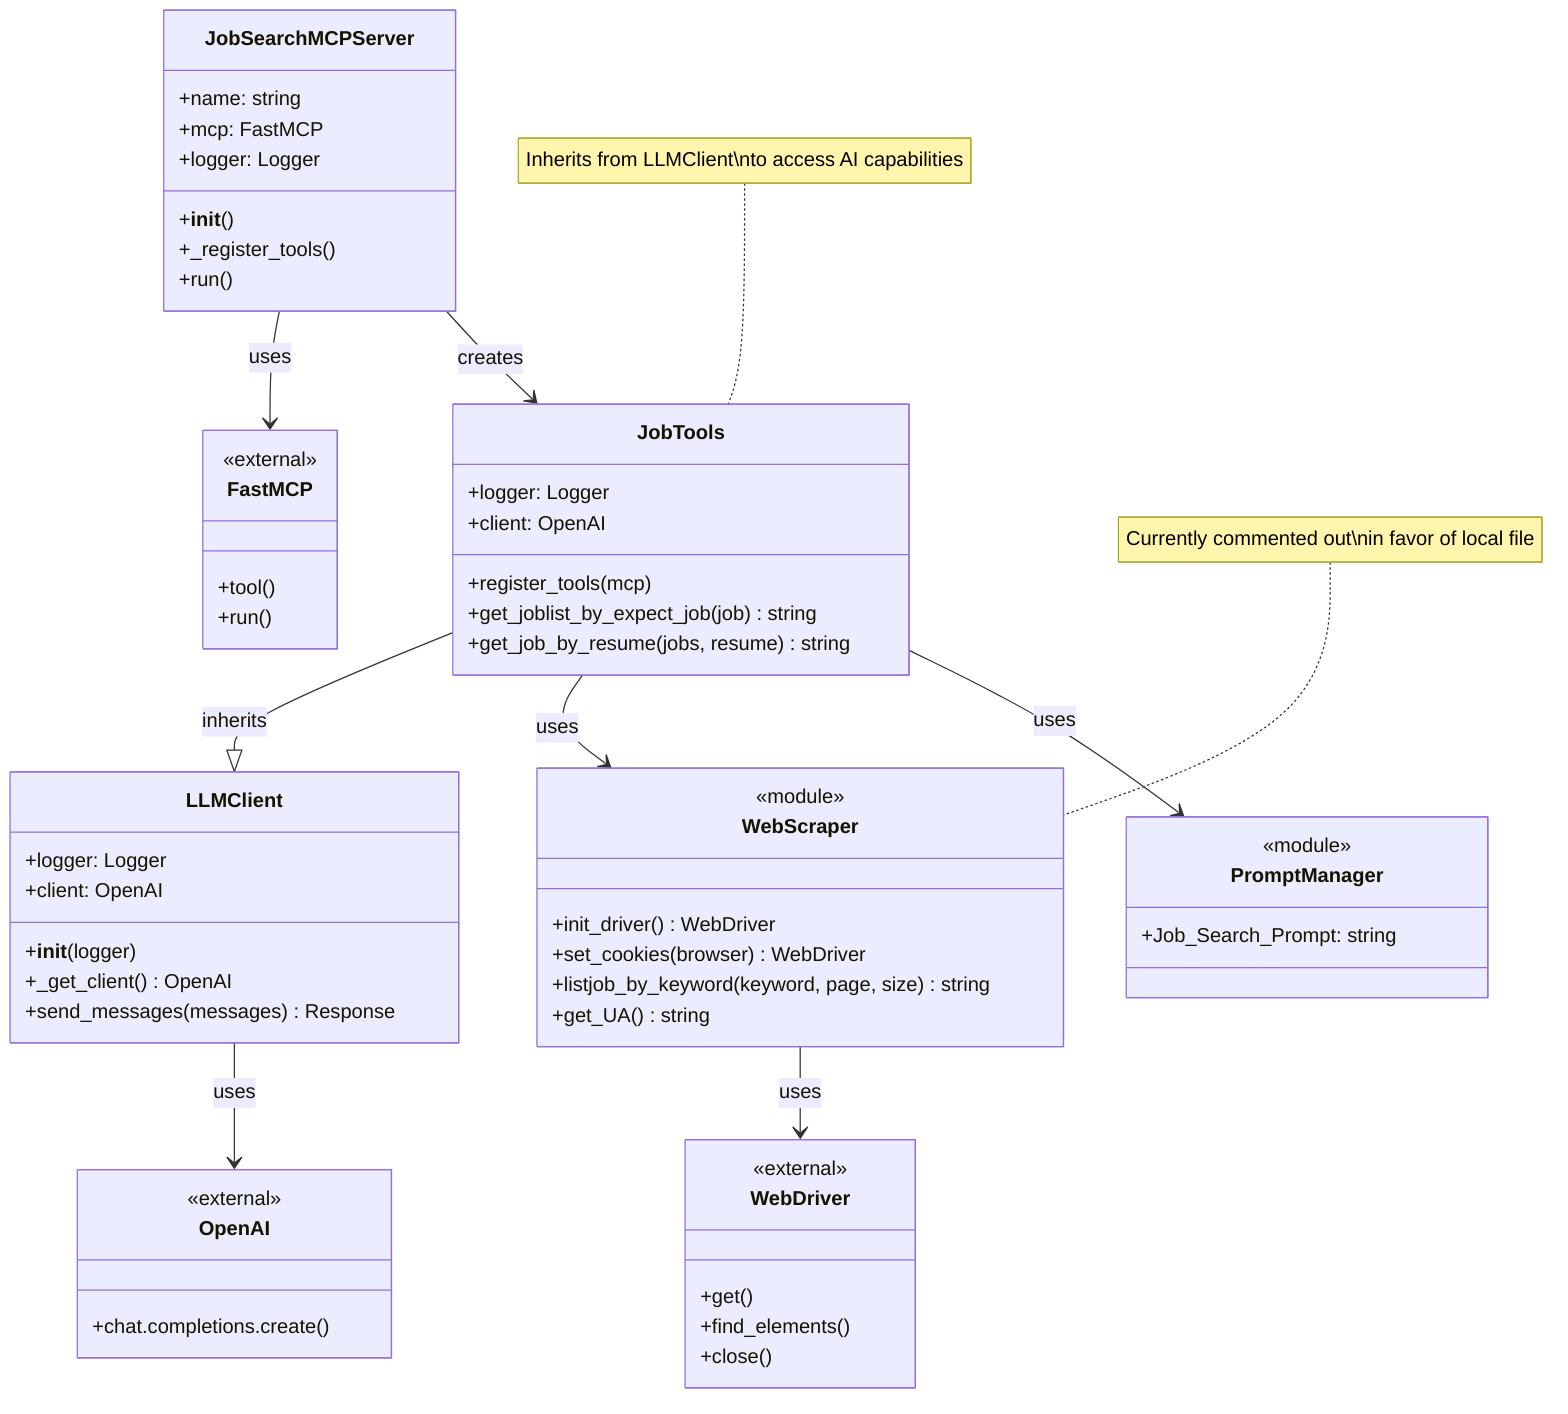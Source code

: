 classDiagram
    class JobSearchMCPServer {
        +name: string
        +mcp: FastMCP
        +logger: Logger
        +__init__()
        +_register_tools()
        +run()
    }
    
    class JobTools {
        +logger: Logger
        +client: OpenAI
        +register_tools(mcp)
        +get_joblist_by_expect_job(job) string
        +get_job_by_resume(jobs, resume) string
    }
    
    class LLMClient {
        +logger: Logger
        +client: OpenAI
        +__init__(logger)
        +_get_client() OpenAI
        +send_messages(messages) Response
    }
    
    class WebScraper {
        <<module>>
        +init_driver() WebDriver
        +set_cookies(browser) WebDriver
        +listjob_by_keyword(keyword, page, size) string
        +get_UA() string
    }
    
    class PromptManager {
        <<module>>
        +Job_Search_Prompt: string
    }
    
    class FastMCP {
        <<external>>
        +tool()
        +run()
    }
    
    class OpenAI {
        <<external>>
        +chat.completions.create()
    }
    
    class WebDriver {
        <<external>>
        +get()
        +find_elements()
        +close()
    }
    
    JobSearchMCPServer --> FastMCP : uses
    JobSearchMCPServer --> JobTools : creates
    JobTools --|> LLMClient : inherits
    JobTools --> WebScraper : uses
    JobTools --> PromptManager : uses
    LLMClient --> OpenAI : uses
    WebScraper --> WebDriver : uses
    
    note for JobTools "Inherits from LLMClient\nto access AI capabilities"
    note for WebScraper "Currently commented out\nin favor of local file"